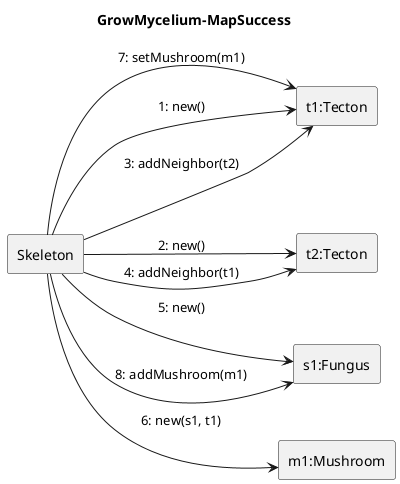 @startuml Grow-mycelium/map-success
'skinparam linetype ortho
left to right direction
title GrowMycelium-MapSuccess

rectangle Skeleton

rectangle "t1:Tecton" as t1
rectangle "t2:Tecton" as t2
rectangle "s1:Fungus" as s1
rectangle "m1:Mushroom" as m1

Skeleton --> t1: 1: new()
Skeleton --> t2: 2: new()
Skeleton --> t1: 3: addNeighbor(t2)
Skeleton --> t2: 4: addNeighbor(t1)
Skeleton --> s1 : 5: new()
Skeleton --> m1: 6: new(s1, t1)
Skeleton -> t1 : 7: setMushroom(m1)
Skeleton --> s1 : 8: addMushroom(m1)

@enduml